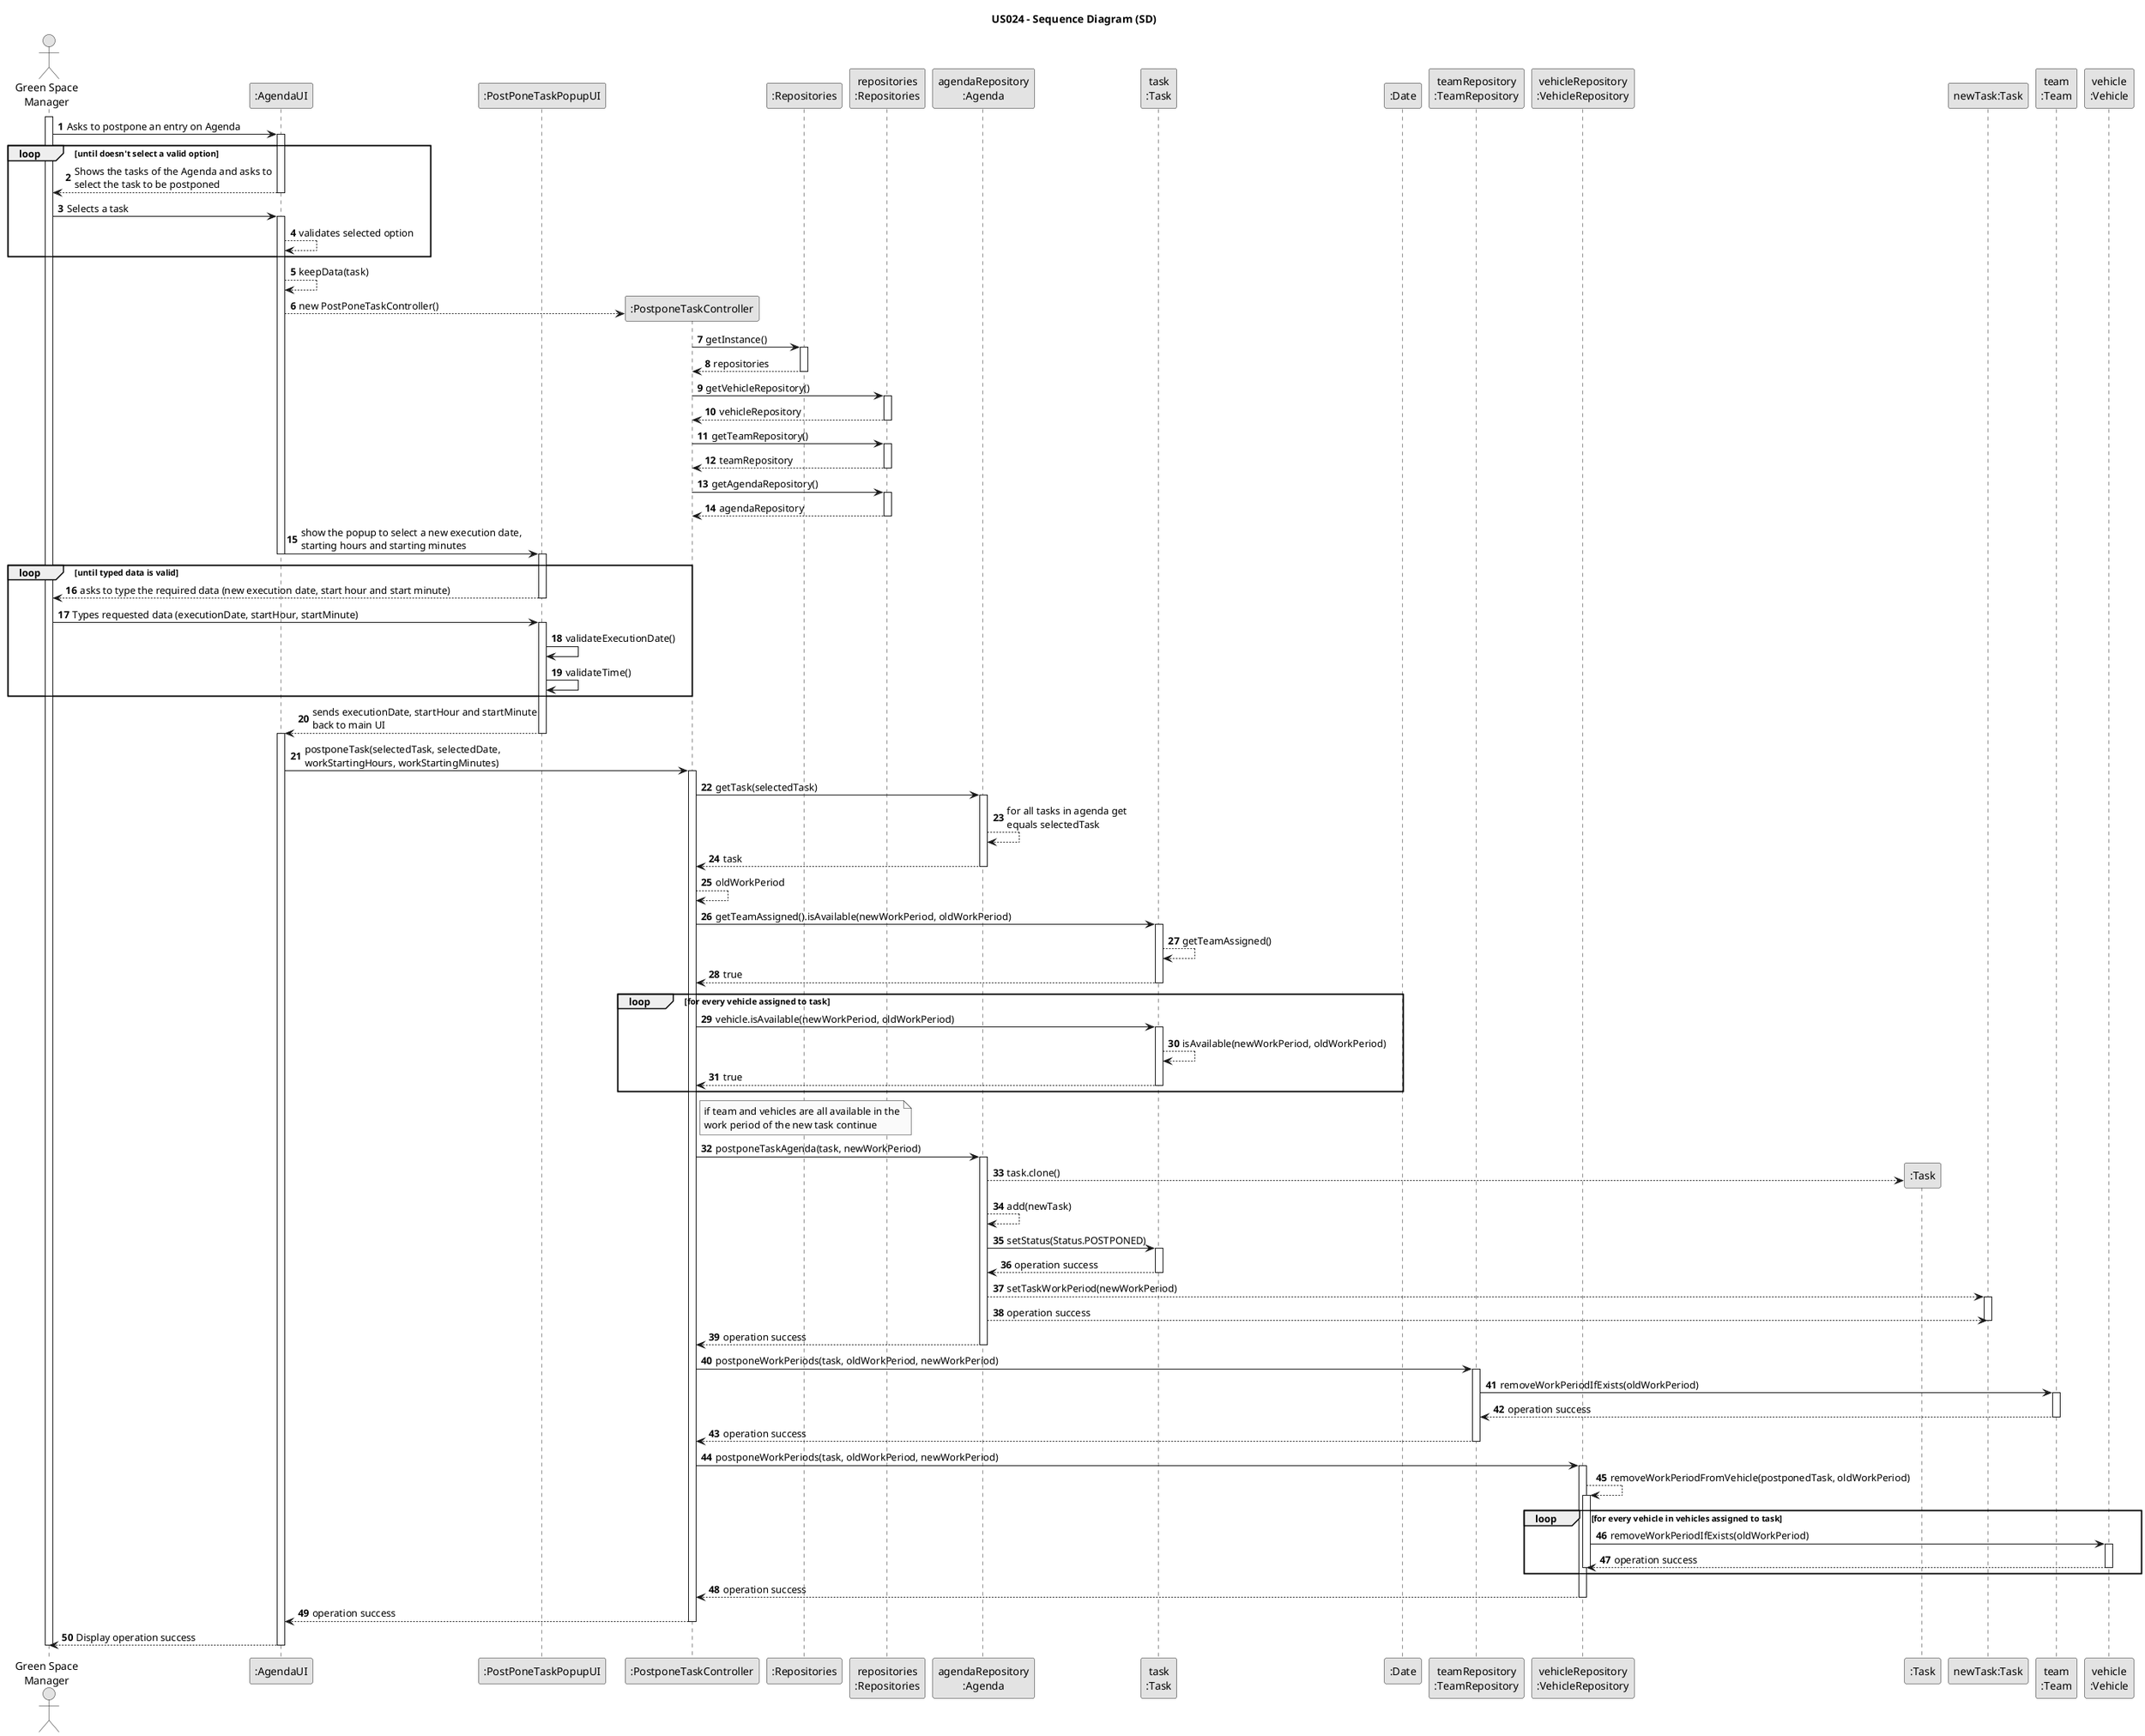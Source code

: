 @startuml
skinparam monochrome true
skinparam packageStyle rectangle
skinparam shadowing false

title US024 - Sequence Diagram (SD)

autonumber

actor "Green Space\nManager" as GSM
participant ":AgendaUI" as UI
participant ":PostPoneTaskPopupUI" as Popup
participant ":PostponeTaskController" as CTRL
participant ":Repositories" as REPO
participant "repositories\n:Repositories" as REPOInstance
participant "agendaRepository\n:Agenda" as AGENDA
participant "task\n:Task" as Task
participant ":Date" as Date
participant "teamRepository\n:TeamRepository" as TeamRepo
participant "vehicleRepository\n:VehicleRepository" as VehicleRepo
participant ":Task" as NewTask
participant "newTask:Task" as NewTaskTask
participant "team\n:Team" as Team
participant "vehicle\n:Vehicle" as Vehicle

activate GSM

    GSM -> UI : Asks to postpone an entry on Agenda

    activate UI
loop until doesn't select a valid option
        UI --> GSM : Shows the tasks of the Agenda and asks to\nselect the task to be postponed
    deactivate UI

    GSM -> UI : Selects a task
    activate UI
    UI --> UI : validates selected option
end loop
        UI --> UI : keepData(task)
        UI --> CTRL** : new PostPoneTaskController()
        CTRL -> REPO : getInstance()
        activate REPO

            REPO --> CTRL : repositories
        deactivate REPO
        CTRL -> REPOInstance : getVehicleRepository()
        activate REPOInstance

            REPOInstance --> CTRL : vehicleRepository
        deactivate REPOInstance
        CTRL -> REPOInstance : getTeamRepository()
        activate REPOInstance

            REPOInstance --> CTRL : teamRepository
        deactivate REPOInstance
        CTRL -> REPOInstance : getAgendaRepository()
        activate REPOInstance

            REPOInstance --> CTRL : agendaRepository
        deactivate REPOInstance

        UI -> Popup : show the popup to select a new execution date,\nstarting hours and starting minutes
    deactivate UI

    activate Popup
loop until typed data is valid
        Popup --> GSM : asks to type the required data (new execution date, start hour and start minute)
    deactivate Popup

    GSM -> Popup : Types requested data (executionDate, startHour, startMinute)
    activate Popup

        Popup -> Popup : validateExecutionDate()
        Popup -> Popup : validateTime()
end loop
        Popup --> UI : sends executionDate, startHour and startMinute\nback to main UI
    deactivate Popup

    activate UI

        UI -> CTRL : postponeTask(selectedTask, selectedDate,\nworkStartingHours, workStartingMinutes)
        activate CTRL

            CTRL -> AGENDA : getTask(selectedTask)
            activate AGENDA

                AGENDA --> AGENDA : for all tasks in agenda get\nequals selectedTask
                AGENDA --> CTRL : task
            deactivate AGENDA

            CTRL --> CTRL : oldWorkPeriod

            CTRL -> Task : getTeamAssigned().isAvailable(newWorkPeriod, oldWorkPeriod)
            activate Task

                Task --> Task : getTeamAssigned()
                Task --> CTRL : true
            deactivate Task

            loop for every vehicle assigned to task
            CTRL -> Task : vehicle.isAvailable(newWorkPeriod, oldWorkPeriod)
            activate Task

                Task --> Task : isAvailable(newWorkPeriod, oldWorkPeriod)
                Task --> CTRL : true
            deactivate Task
            end loop

            note right of CTRL
                if team and vehicles are all available in the
                work period of the new task continue
            end note

            CTRL -> AGENDA : postponeTaskAgenda(task, newWorkPeriod)
            activate AGENDA

                AGENDA --> NewTask** : task.clone()
                AGENDA --> AGENDA : add(newTask)
                AGENDA -> Task : setStatus(Status.POSTPONED)
                activate Task

                    Task --> AGENDA : operation success
                deactivate Task
                AGENDA --> NewTaskTask : setTaskWorkPeriod(newWorkPeriod)
                activate NewTaskTask

                    AGENDA --> NewTaskTask : operation success
                deactivate NewTaskTask

                AGENDA --> CTRL : operation success
            deactivate AGENDA

            CTRL -> TeamRepo : postponeWorkPeriods(task, oldWorkPeriod, newWorkPeriod)
            activate TeamRepo

                TeamRepo -> Team : removeWorkPeriodIfExists(oldWorkPeriod)
                activate Team

                    Team --> TeamRepo : operation success
                deactivate Team

                TeamRepo --> CTRL : operation success
            deactivate TeamRepo

            CTRL -> VehicleRepo : postponeWorkPeriods(task, oldWorkPeriod, newWorkPeriod)
            activate VehicleRepo

                VehicleRepo --> VehicleRepo : removeWorkPeriodFromVehicle(postponedTask, oldWorkPeriod)
                loop for every vehicle in vehicles assigned to task
                activate VehicleRepo

                    VehicleRepo -> Vehicle : removeWorkPeriodIfExists(oldWorkPeriod)
                    activate Vehicle

                        Vehicle --> VehicleRepo : operation success
                    deactivate Vehicle
                deactivate VehicleRepo
                end loop

                VehicleRepo --> CTRL : operation success
            deactivate VehicleRepo

            CTRL --> UI : operation success
        deactivate CTRL

        UI --> GSM : Display operation success

    deactivate UI

deactivate GSM


@enduml